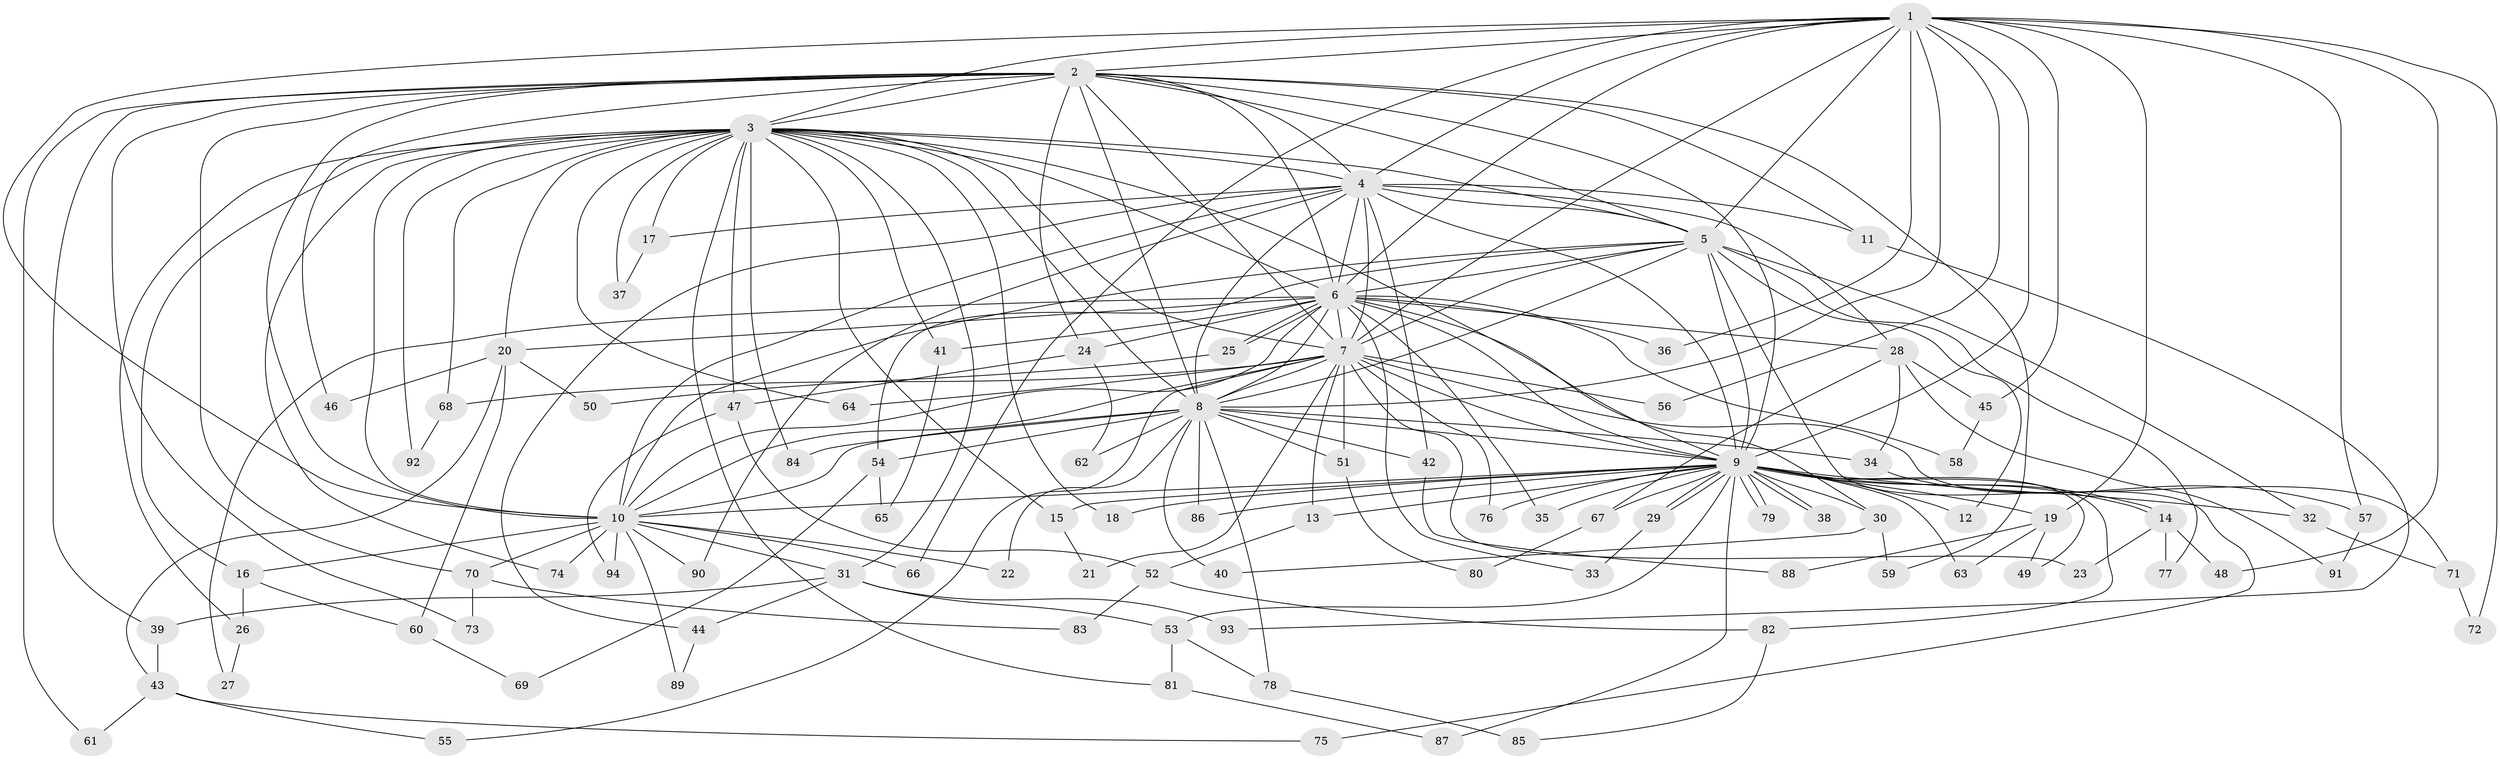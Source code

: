 // Generated by graph-tools (version 1.1) at 2025/44/03/09/25 04:44:11]
// undirected, 94 vertices, 213 edges
graph export_dot {
graph [start="1"]
  node [color=gray90,style=filled];
  1;
  2;
  3;
  4;
  5;
  6;
  7;
  8;
  9;
  10;
  11;
  12;
  13;
  14;
  15;
  16;
  17;
  18;
  19;
  20;
  21;
  22;
  23;
  24;
  25;
  26;
  27;
  28;
  29;
  30;
  31;
  32;
  33;
  34;
  35;
  36;
  37;
  38;
  39;
  40;
  41;
  42;
  43;
  44;
  45;
  46;
  47;
  48;
  49;
  50;
  51;
  52;
  53;
  54;
  55;
  56;
  57;
  58;
  59;
  60;
  61;
  62;
  63;
  64;
  65;
  66;
  67;
  68;
  69;
  70;
  71;
  72;
  73;
  74;
  75;
  76;
  77;
  78;
  79;
  80;
  81;
  82;
  83;
  84;
  85;
  86;
  87;
  88;
  89;
  90;
  91;
  92;
  93;
  94;
  1 -- 2;
  1 -- 3;
  1 -- 4;
  1 -- 5;
  1 -- 6;
  1 -- 7;
  1 -- 8;
  1 -- 9;
  1 -- 10;
  1 -- 19;
  1 -- 36;
  1 -- 45;
  1 -- 48;
  1 -- 56;
  1 -- 57;
  1 -- 66;
  1 -- 72;
  2 -- 3;
  2 -- 4;
  2 -- 5;
  2 -- 6;
  2 -- 7;
  2 -- 8;
  2 -- 9;
  2 -- 10;
  2 -- 11;
  2 -- 24;
  2 -- 39;
  2 -- 46;
  2 -- 59;
  2 -- 61;
  2 -- 70;
  2 -- 73;
  3 -- 4;
  3 -- 5;
  3 -- 6;
  3 -- 7;
  3 -- 8;
  3 -- 9;
  3 -- 10;
  3 -- 15;
  3 -- 16;
  3 -- 17;
  3 -- 18;
  3 -- 20;
  3 -- 26;
  3 -- 31;
  3 -- 37;
  3 -- 41;
  3 -- 47;
  3 -- 64;
  3 -- 68;
  3 -- 74;
  3 -- 81;
  3 -- 84;
  3 -- 92;
  4 -- 5;
  4 -- 6;
  4 -- 7;
  4 -- 8;
  4 -- 9;
  4 -- 10;
  4 -- 11;
  4 -- 17;
  4 -- 28;
  4 -- 42;
  4 -- 44;
  4 -- 90;
  5 -- 6;
  5 -- 7;
  5 -- 8;
  5 -- 9;
  5 -- 10;
  5 -- 12;
  5 -- 32;
  5 -- 54;
  5 -- 75;
  5 -- 77;
  6 -- 7;
  6 -- 8;
  6 -- 9;
  6 -- 10;
  6 -- 20;
  6 -- 24;
  6 -- 25;
  6 -- 25;
  6 -- 27;
  6 -- 28;
  6 -- 30;
  6 -- 33;
  6 -- 35;
  6 -- 36;
  6 -- 41;
  6 -- 58;
  7 -- 8;
  7 -- 9;
  7 -- 10;
  7 -- 13;
  7 -- 21;
  7 -- 23;
  7 -- 51;
  7 -- 55;
  7 -- 56;
  7 -- 64;
  7 -- 68;
  7 -- 71;
  7 -- 76;
  8 -- 9;
  8 -- 10;
  8 -- 22;
  8 -- 34;
  8 -- 40;
  8 -- 42;
  8 -- 51;
  8 -- 54;
  8 -- 62;
  8 -- 78;
  8 -- 84;
  8 -- 86;
  9 -- 10;
  9 -- 12;
  9 -- 13;
  9 -- 14;
  9 -- 14;
  9 -- 15;
  9 -- 18;
  9 -- 19;
  9 -- 29;
  9 -- 29;
  9 -- 30;
  9 -- 32;
  9 -- 35;
  9 -- 38;
  9 -- 38;
  9 -- 49;
  9 -- 53;
  9 -- 63;
  9 -- 67;
  9 -- 76;
  9 -- 79;
  9 -- 79;
  9 -- 82;
  9 -- 86;
  9 -- 87;
  10 -- 16;
  10 -- 22;
  10 -- 31;
  10 -- 66;
  10 -- 70;
  10 -- 74;
  10 -- 89;
  10 -- 90;
  10 -- 94;
  11 -- 93;
  13 -- 52;
  14 -- 23;
  14 -- 48;
  14 -- 77;
  15 -- 21;
  16 -- 26;
  16 -- 60;
  17 -- 37;
  19 -- 49;
  19 -- 63;
  19 -- 88;
  20 -- 43;
  20 -- 46;
  20 -- 50;
  20 -- 60;
  24 -- 47;
  24 -- 62;
  25 -- 50;
  26 -- 27;
  28 -- 34;
  28 -- 45;
  28 -- 67;
  28 -- 91;
  29 -- 33;
  30 -- 40;
  30 -- 59;
  31 -- 39;
  31 -- 44;
  31 -- 53;
  31 -- 93;
  32 -- 71;
  34 -- 57;
  39 -- 43;
  41 -- 65;
  42 -- 88;
  43 -- 55;
  43 -- 61;
  43 -- 75;
  44 -- 89;
  45 -- 58;
  47 -- 52;
  47 -- 94;
  51 -- 80;
  52 -- 82;
  52 -- 83;
  53 -- 78;
  53 -- 81;
  54 -- 65;
  54 -- 69;
  57 -- 91;
  60 -- 69;
  67 -- 80;
  68 -- 92;
  70 -- 73;
  70 -- 83;
  71 -- 72;
  78 -- 85;
  81 -- 87;
  82 -- 85;
}
